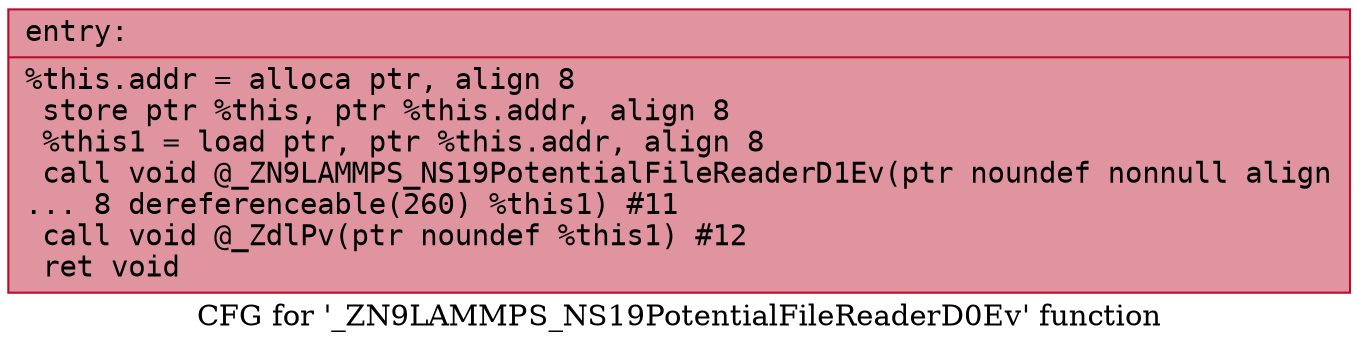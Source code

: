 digraph "CFG for '_ZN9LAMMPS_NS19PotentialFileReaderD0Ev' function" {
	label="CFG for '_ZN9LAMMPS_NS19PotentialFileReaderD0Ev' function";

	Node0x55acb5d54fd0 [shape=record,color="#b70d28ff", style=filled, fillcolor="#b70d2870" fontname="Courier",label="{entry:\l|  %this.addr = alloca ptr, align 8\l  store ptr %this, ptr %this.addr, align 8\l  %this1 = load ptr, ptr %this.addr, align 8\l  call void @_ZN9LAMMPS_NS19PotentialFileReaderD1Ev(ptr noundef nonnull align\l... 8 dereferenceable(260) %this1) #11\l  call void @_ZdlPv(ptr noundef %this1) #12\l  ret void\l}"];
}
